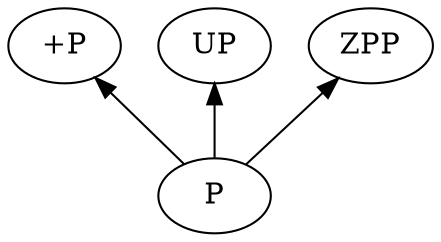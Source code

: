 digraph G {
    bgcolor=white;
    rankdir=BT;
    node [color=black,fontcolor=black];
    1 [label="+P",id="Anode1"];
    2 [label="P",id="Anode2"];
    3 [label="UP",id="Anode3"];
    4 [label="ZPP",id="Anode4"];
    2 -> 4 [color=black];
    2 -> 1 [color=black];
    2 -> 3 [color=black];
}